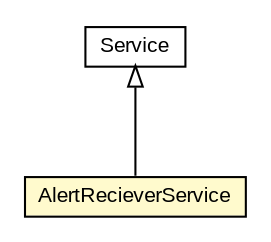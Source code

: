 #!/usr/local/bin/dot
#
# Class diagram 
# Generated by UMLGraph version R5_6-24-gf6e263 (http://www.umlgraph.org/)
#

digraph G {
	edge [fontname="arial",fontsize=10,labelfontname="arial",labelfontsize=10];
	node [fontname="arial",fontsize=10,shape=plaintext];
	nodesep=0.25;
	ranksep=0.5;
	// org.miloss.fgsms.plugins.sla.alertservice.AlertRecieverService
	c120607 [label=<<table title="org.miloss.fgsms.plugins.sla.alertservice.AlertRecieverService" border="0" cellborder="1" cellspacing="0" cellpadding="2" port="p" bgcolor="lemonChiffon" href="./AlertRecieverService.html">
		<tr><td><table border="0" cellspacing="0" cellpadding="1">
<tr><td align="center" balign="center"> AlertRecieverService </td></tr>
		</table></td></tr>
		</table>>, URL="./AlertRecieverService.html", fontname="arial", fontcolor="black", fontsize=10.0];
	//org.miloss.fgsms.plugins.sla.alertservice.AlertRecieverService extends javax.xml.ws.Service
	c120609:p -> c120607:p [dir=back,arrowtail=empty];
	// javax.xml.ws.Service
	c120609 [label=<<table title="javax.xml.ws.Service" border="0" cellborder="1" cellspacing="0" cellpadding="2" port="p" href="http://java.sun.com/j2se/1.4.2/docs/api/javax/xml/ws/Service.html">
		<tr><td><table border="0" cellspacing="0" cellpadding="1">
<tr><td align="center" balign="center"> Service </td></tr>
		</table></td></tr>
		</table>>, URL="http://java.sun.com/j2se/1.4.2/docs/api/javax/xml/ws/Service.html", fontname="arial", fontcolor="black", fontsize=10.0];
}

